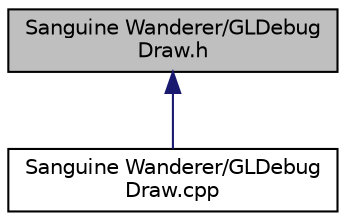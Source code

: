 digraph "Sanguine Wanderer/GLDebugDraw.h"
{
  edge [fontname="Helvetica",fontsize="10",labelfontname="Helvetica",labelfontsize="10"];
  node [fontname="Helvetica",fontsize="10",shape=record];
  Node1 [label="Sanguine Wanderer/GLDebug\lDraw.h",height=0.2,width=0.4,color="black", fillcolor="grey75", style="filled" fontcolor="black"];
  Node1 -> Node2 [dir="back",color="midnightblue",fontsize="10",style="solid",fontname="Helvetica"];
  Node2 [label="Sanguine Wanderer/GLDebug\lDraw.cpp",height=0.2,width=0.4,color="black", fillcolor="white", style="filled",URL="$_g_l_debug_draw_8cpp.html"];
}
